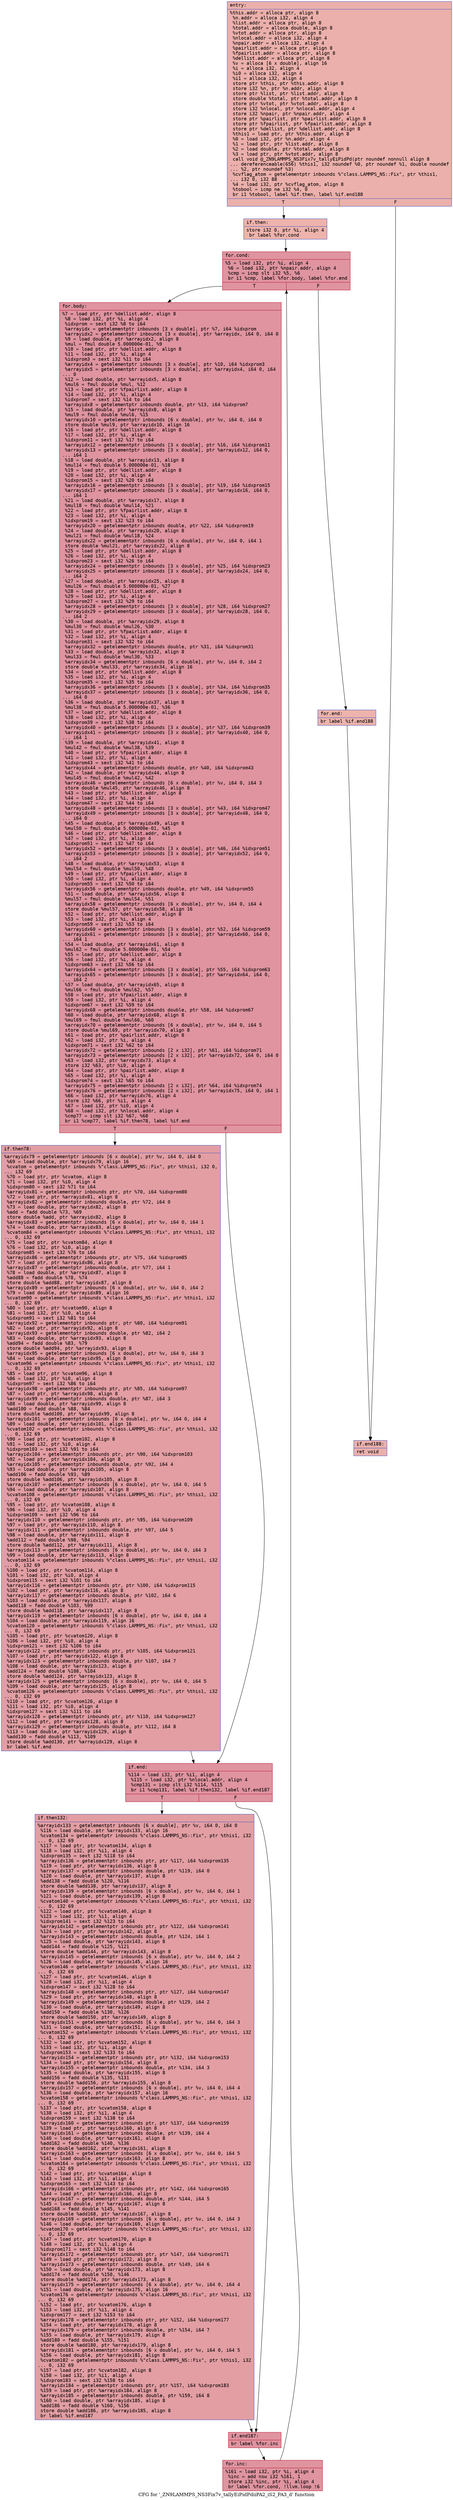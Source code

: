 digraph "CFG for '_ZN9LAMMPS_NS3Fix7v_tallyEiPidPdiiPA2_iS2_PA3_d' function" {
	label="CFG for '_ZN9LAMMPS_NS3Fix7v_tallyEiPidPdiiPA2_iS2_PA3_d' function";

	Node0x555c10ee7360 [shape=record,color="#3d50c3ff", style=filled, fillcolor="#d24b4070" fontname="Courier",label="{entry:\l|  %this.addr = alloca ptr, align 8\l  %n.addr = alloca i32, align 4\l  %list.addr = alloca ptr, align 8\l  %total.addr = alloca double, align 8\l  %vtot.addr = alloca ptr, align 8\l  %nlocal.addr = alloca i32, align 4\l  %npair.addr = alloca i32, align 4\l  %pairlist.addr = alloca ptr, align 8\l  %fpairlist.addr = alloca ptr, align 8\l  %dellist.addr = alloca ptr, align 8\l  %v = alloca [6 x double], align 16\l  %i = alloca i32, align 4\l  %i0 = alloca i32, align 4\l  %i1 = alloca i32, align 4\l  store ptr %this, ptr %this.addr, align 8\l  store i32 %n, ptr %n.addr, align 4\l  store ptr %list, ptr %list.addr, align 8\l  store double %total, ptr %total.addr, align 8\l  store ptr %vtot, ptr %vtot.addr, align 8\l  store i32 %nlocal, ptr %nlocal.addr, align 4\l  store i32 %npair, ptr %npair.addr, align 4\l  store ptr %pairlist, ptr %pairlist.addr, align 8\l  store ptr %fpairlist, ptr %fpairlist.addr, align 8\l  store ptr %dellist, ptr %dellist.addr, align 8\l  %this1 = load ptr, ptr %this.addr, align 8\l  %0 = load i32, ptr %n.addr, align 4\l  %1 = load ptr, ptr %list.addr, align 8\l  %2 = load double, ptr %total.addr, align 8\l  %3 = load ptr, ptr %vtot.addr, align 8\l  call void @_ZN9LAMMPS_NS3Fix7v_tallyEiPidPd(ptr noundef nonnull align 8\l... dereferenceable(656) %this1, i32 noundef %0, ptr noundef %1, double noundef\l... %2, ptr noundef %3)\l  %cvflag_atom = getelementptr inbounds %\"class.LAMMPS_NS::Fix\", ptr %this1,\l... i32 0, i32 88\l  %4 = load i32, ptr %cvflag_atom, align 8\l  %tobool = icmp ne i32 %4, 0\l  br i1 %tobool, label %if.then, label %if.end188\l|{<s0>T|<s1>F}}"];
	Node0x555c10ee7360:s0 -> Node0x555c10eead80[tooltip="entry -> if.then\nProbability 62.50%" ];
	Node0x555c10ee7360:s1 -> Node0x555c10eeadd0[tooltip="entry -> if.end188\nProbability 37.50%" ];
	Node0x555c10eead80 [shape=record,color="#3d50c3ff", style=filled, fillcolor="#d6524470" fontname="Courier",label="{if.then:\l|  store i32 0, ptr %i, align 4\l  br label %for.cond\l}"];
	Node0x555c10eead80 -> Node0x555c10eeaf70[tooltip="if.then -> for.cond\nProbability 100.00%" ];
	Node0x555c10eeaf70 [shape=record,color="#b70d28ff", style=filled, fillcolor="#b70d2870" fontname="Courier",label="{for.cond:\l|  %5 = load i32, ptr %i, align 4\l  %6 = load i32, ptr %npair.addr, align 4\l  %cmp = icmp slt i32 %5, %6\l  br i1 %cmp, label %for.body, label %for.end\l|{<s0>T|<s1>F}}"];
	Node0x555c10eeaf70:s0 -> Node0x555c10eeb180[tooltip="for.cond -> for.body\nProbability 96.88%" ];
	Node0x555c10eeaf70:s1 -> Node0x555c10eeb200[tooltip="for.cond -> for.end\nProbability 3.12%" ];
	Node0x555c10eeb180 [shape=record,color="#b70d28ff", style=filled, fillcolor="#b70d2870" fontname="Courier",label="{for.body:\l|  %7 = load ptr, ptr %dellist.addr, align 8\l  %8 = load i32, ptr %i, align 4\l  %idxprom = sext i32 %8 to i64\l  %arrayidx = getelementptr inbounds [3 x double], ptr %7, i64 %idxprom\l  %arrayidx2 = getelementptr inbounds [3 x double], ptr %arrayidx, i64 0, i64 0\l  %9 = load double, ptr %arrayidx2, align 8\l  %mul = fmul double 5.000000e-01, %9\l  %10 = load ptr, ptr %dellist.addr, align 8\l  %11 = load i32, ptr %i, align 4\l  %idxprom3 = sext i32 %11 to i64\l  %arrayidx4 = getelementptr inbounds [3 x double], ptr %10, i64 %idxprom3\l  %arrayidx5 = getelementptr inbounds [3 x double], ptr %arrayidx4, i64 0, i64\l... 0\l  %12 = load double, ptr %arrayidx5, align 8\l  %mul6 = fmul double %mul, %12\l  %13 = load ptr, ptr %fpairlist.addr, align 8\l  %14 = load i32, ptr %i, align 4\l  %idxprom7 = sext i32 %14 to i64\l  %arrayidx8 = getelementptr inbounds double, ptr %13, i64 %idxprom7\l  %15 = load double, ptr %arrayidx8, align 8\l  %mul9 = fmul double %mul6, %15\l  %arrayidx10 = getelementptr inbounds [6 x double], ptr %v, i64 0, i64 0\l  store double %mul9, ptr %arrayidx10, align 16\l  %16 = load ptr, ptr %dellist.addr, align 8\l  %17 = load i32, ptr %i, align 4\l  %idxprom11 = sext i32 %17 to i64\l  %arrayidx12 = getelementptr inbounds [3 x double], ptr %16, i64 %idxprom11\l  %arrayidx13 = getelementptr inbounds [3 x double], ptr %arrayidx12, i64 0,\l... i64 1\l  %18 = load double, ptr %arrayidx13, align 8\l  %mul14 = fmul double 5.000000e-01, %18\l  %19 = load ptr, ptr %dellist.addr, align 8\l  %20 = load i32, ptr %i, align 4\l  %idxprom15 = sext i32 %20 to i64\l  %arrayidx16 = getelementptr inbounds [3 x double], ptr %19, i64 %idxprom15\l  %arrayidx17 = getelementptr inbounds [3 x double], ptr %arrayidx16, i64 0,\l... i64 1\l  %21 = load double, ptr %arrayidx17, align 8\l  %mul18 = fmul double %mul14, %21\l  %22 = load ptr, ptr %fpairlist.addr, align 8\l  %23 = load i32, ptr %i, align 4\l  %idxprom19 = sext i32 %23 to i64\l  %arrayidx20 = getelementptr inbounds double, ptr %22, i64 %idxprom19\l  %24 = load double, ptr %arrayidx20, align 8\l  %mul21 = fmul double %mul18, %24\l  %arrayidx22 = getelementptr inbounds [6 x double], ptr %v, i64 0, i64 1\l  store double %mul21, ptr %arrayidx22, align 8\l  %25 = load ptr, ptr %dellist.addr, align 8\l  %26 = load i32, ptr %i, align 4\l  %idxprom23 = sext i32 %26 to i64\l  %arrayidx24 = getelementptr inbounds [3 x double], ptr %25, i64 %idxprom23\l  %arrayidx25 = getelementptr inbounds [3 x double], ptr %arrayidx24, i64 0,\l... i64 2\l  %27 = load double, ptr %arrayidx25, align 8\l  %mul26 = fmul double 5.000000e-01, %27\l  %28 = load ptr, ptr %dellist.addr, align 8\l  %29 = load i32, ptr %i, align 4\l  %idxprom27 = sext i32 %29 to i64\l  %arrayidx28 = getelementptr inbounds [3 x double], ptr %28, i64 %idxprom27\l  %arrayidx29 = getelementptr inbounds [3 x double], ptr %arrayidx28, i64 0,\l... i64 2\l  %30 = load double, ptr %arrayidx29, align 8\l  %mul30 = fmul double %mul26, %30\l  %31 = load ptr, ptr %fpairlist.addr, align 8\l  %32 = load i32, ptr %i, align 4\l  %idxprom31 = sext i32 %32 to i64\l  %arrayidx32 = getelementptr inbounds double, ptr %31, i64 %idxprom31\l  %33 = load double, ptr %arrayidx32, align 8\l  %mul33 = fmul double %mul30, %33\l  %arrayidx34 = getelementptr inbounds [6 x double], ptr %v, i64 0, i64 2\l  store double %mul33, ptr %arrayidx34, align 16\l  %34 = load ptr, ptr %dellist.addr, align 8\l  %35 = load i32, ptr %i, align 4\l  %idxprom35 = sext i32 %35 to i64\l  %arrayidx36 = getelementptr inbounds [3 x double], ptr %34, i64 %idxprom35\l  %arrayidx37 = getelementptr inbounds [3 x double], ptr %arrayidx36, i64 0,\l... i64 0\l  %36 = load double, ptr %arrayidx37, align 8\l  %mul38 = fmul double 5.000000e-01, %36\l  %37 = load ptr, ptr %dellist.addr, align 8\l  %38 = load i32, ptr %i, align 4\l  %idxprom39 = sext i32 %38 to i64\l  %arrayidx40 = getelementptr inbounds [3 x double], ptr %37, i64 %idxprom39\l  %arrayidx41 = getelementptr inbounds [3 x double], ptr %arrayidx40, i64 0,\l... i64 1\l  %39 = load double, ptr %arrayidx41, align 8\l  %mul42 = fmul double %mul38, %39\l  %40 = load ptr, ptr %fpairlist.addr, align 8\l  %41 = load i32, ptr %i, align 4\l  %idxprom43 = sext i32 %41 to i64\l  %arrayidx44 = getelementptr inbounds double, ptr %40, i64 %idxprom43\l  %42 = load double, ptr %arrayidx44, align 8\l  %mul45 = fmul double %mul42, %42\l  %arrayidx46 = getelementptr inbounds [6 x double], ptr %v, i64 0, i64 3\l  store double %mul45, ptr %arrayidx46, align 8\l  %43 = load ptr, ptr %dellist.addr, align 8\l  %44 = load i32, ptr %i, align 4\l  %idxprom47 = sext i32 %44 to i64\l  %arrayidx48 = getelementptr inbounds [3 x double], ptr %43, i64 %idxprom47\l  %arrayidx49 = getelementptr inbounds [3 x double], ptr %arrayidx48, i64 0,\l... i64 0\l  %45 = load double, ptr %arrayidx49, align 8\l  %mul50 = fmul double 5.000000e-01, %45\l  %46 = load ptr, ptr %dellist.addr, align 8\l  %47 = load i32, ptr %i, align 4\l  %idxprom51 = sext i32 %47 to i64\l  %arrayidx52 = getelementptr inbounds [3 x double], ptr %46, i64 %idxprom51\l  %arrayidx53 = getelementptr inbounds [3 x double], ptr %arrayidx52, i64 0,\l... i64 2\l  %48 = load double, ptr %arrayidx53, align 8\l  %mul54 = fmul double %mul50, %48\l  %49 = load ptr, ptr %fpairlist.addr, align 8\l  %50 = load i32, ptr %i, align 4\l  %idxprom55 = sext i32 %50 to i64\l  %arrayidx56 = getelementptr inbounds double, ptr %49, i64 %idxprom55\l  %51 = load double, ptr %arrayidx56, align 8\l  %mul57 = fmul double %mul54, %51\l  %arrayidx58 = getelementptr inbounds [6 x double], ptr %v, i64 0, i64 4\l  store double %mul57, ptr %arrayidx58, align 16\l  %52 = load ptr, ptr %dellist.addr, align 8\l  %53 = load i32, ptr %i, align 4\l  %idxprom59 = sext i32 %53 to i64\l  %arrayidx60 = getelementptr inbounds [3 x double], ptr %52, i64 %idxprom59\l  %arrayidx61 = getelementptr inbounds [3 x double], ptr %arrayidx60, i64 0,\l... i64 1\l  %54 = load double, ptr %arrayidx61, align 8\l  %mul62 = fmul double 5.000000e-01, %54\l  %55 = load ptr, ptr %dellist.addr, align 8\l  %56 = load i32, ptr %i, align 4\l  %idxprom63 = sext i32 %56 to i64\l  %arrayidx64 = getelementptr inbounds [3 x double], ptr %55, i64 %idxprom63\l  %arrayidx65 = getelementptr inbounds [3 x double], ptr %arrayidx64, i64 0,\l... i64 2\l  %57 = load double, ptr %arrayidx65, align 8\l  %mul66 = fmul double %mul62, %57\l  %58 = load ptr, ptr %fpairlist.addr, align 8\l  %59 = load i32, ptr %i, align 4\l  %idxprom67 = sext i32 %59 to i64\l  %arrayidx68 = getelementptr inbounds double, ptr %58, i64 %idxprom67\l  %60 = load double, ptr %arrayidx68, align 8\l  %mul69 = fmul double %mul66, %60\l  %arrayidx70 = getelementptr inbounds [6 x double], ptr %v, i64 0, i64 5\l  store double %mul69, ptr %arrayidx70, align 8\l  %61 = load ptr, ptr %pairlist.addr, align 8\l  %62 = load i32, ptr %i, align 4\l  %idxprom71 = sext i32 %62 to i64\l  %arrayidx72 = getelementptr inbounds [2 x i32], ptr %61, i64 %idxprom71\l  %arrayidx73 = getelementptr inbounds [2 x i32], ptr %arrayidx72, i64 0, i64 0\l  %63 = load i32, ptr %arrayidx73, align 4\l  store i32 %63, ptr %i0, align 4\l  %64 = load ptr, ptr %pairlist.addr, align 8\l  %65 = load i32, ptr %i, align 4\l  %idxprom74 = sext i32 %65 to i64\l  %arrayidx75 = getelementptr inbounds [2 x i32], ptr %64, i64 %idxprom74\l  %arrayidx76 = getelementptr inbounds [2 x i32], ptr %arrayidx75, i64 0, i64 1\l  %66 = load i32, ptr %arrayidx76, align 4\l  store i32 %66, ptr %i1, align 4\l  %67 = load i32, ptr %i0, align 4\l  %68 = load i32, ptr %nlocal.addr, align 4\l  %cmp77 = icmp slt i32 %67, %68\l  br i1 %cmp77, label %if.then78, label %if.end\l|{<s0>T|<s1>F}}"];
	Node0x555c10eeb180:s0 -> Node0x555c10ef24b0[tooltip="for.body -> if.then78\nProbability 50.00%" ];
	Node0x555c10eeb180:s1 -> Node0x555c10ef2530[tooltip="for.body -> if.end\nProbability 50.00%" ];
	Node0x555c10ef24b0 [shape=record,color="#3d50c3ff", style=filled, fillcolor="#be242e70" fontname="Courier",label="{if.then78:\l|  %arrayidx79 = getelementptr inbounds [6 x double], ptr %v, i64 0, i64 0\l  %69 = load double, ptr %arrayidx79, align 16\l  %cvatom = getelementptr inbounds %\"class.LAMMPS_NS::Fix\", ptr %this1, i32 0,\l... i32 69\l  %70 = load ptr, ptr %cvatom, align 8\l  %71 = load i32, ptr %i0, align 4\l  %idxprom80 = sext i32 %71 to i64\l  %arrayidx81 = getelementptr inbounds ptr, ptr %70, i64 %idxprom80\l  %72 = load ptr, ptr %arrayidx81, align 8\l  %arrayidx82 = getelementptr inbounds double, ptr %72, i64 0\l  %73 = load double, ptr %arrayidx82, align 8\l  %add = fadd double %73, %69\l  store double %add, ptr %arrayidx82, align 8\l  %arrayidx83 = getelementptr inbounds [6 x double], ptr %v, i64 0, i64 1\l  %74 = load double, ptr %arrayidx83, align 8\l  %cvatom84 = getelementptr inbounds %\"class.LAMMPS_NS::Fix\", ptr %this1, i32\l... 0, i32 69\l  %75 = load ptr, ptr %cvatom84, align 8\l  %76 = load i32, ptr %i0, align 4\l  %idxprom85 = sext i32 %76 to i64\l  %arrayidx86 = getelementptr inbounds ptr, ptr %75, i64 %idxprom85\l  %77 = load ptr, ptr %arrayidx86, align 8\l  %arrayidx87 = getelementptr inbounds double, ptr %77, i64 1\l  %78 = load double, ptr %arrayidx87, align 8\l  %add88 = fadd double %78, %74\l  store double %add88, ptr %arrayidx87, align 8\l  %arrayidx89 = getelementptr inbounds [6 x double], ptr %v, i64 0, i64 2\l  %79 = load double, ptr %arrayidx89, align 16\l  %cvatom90 = getelementptr inbounds %\"class.LAMMPS_NS::Fix\", ptr %this1, i32\l... 0, i32 69\l  %80 = load ptr, ptr %cvatom90, align 8\l  %81 = load i32, ptr %i0, align 4\l  %idxprom91 = sext i32 %81 to i64\l  %arrayidx92 = getelementptr inbounds ptr, ptr %80, i64 %idxprom91\l  %82 = load ptr, ptr %arrayidx92, align 8\l  %arrayidx93 = getelementptr inbounds double, ptr %82, i64 2\l  %83 = load double, ptr %arrayidx93, align 8\l  %add94 = fadd double %83, %79\l  store double %add94, ptr %arrayidx93, align 8\l  %arrayidx95 = getelementptr inbounds [6 x double], ptr %v, i64 0, i64 3\l  %84 = load double, ptr %arrayidx95, align 8\l  %cvatom96 = getelementptr inbounds %\"class.LAMMPS_NS::Fix\", ptr %this1, i32\l... 0, i32 69\l  %85 = load ptr, ptr %cvatom96, align 8\l  %86 = load i32, ptr %i0, align 4\l  %idxprom97 = sext i32 %86 to i64\l  %arrayidx98 = getelementptr inbounds ptr, ptr %85, i64 %idxprom97\l  %87 = load ptr, ptr %arrayidx98, align 8\l  %arrayidx99 = getelementptr inbounds double, ptr %87, i64 3\l  %88 = load double, ptr %arrayidx99, align 8\l  %add100 = fadd double %88, %84\l  store double %add100, ptr %arrayidx99, align 8\l  %arrayidx101 = getelementptr inbounds [6 x double], ptr %v, i64 0, i64 4\l  %89 = load double, ptr %arrayidx101, align 16\l  %cvatom102 = getelementptr inbounds %\"class.LAMMPS_NS::Fix\", ptr %this1, i32\l... 0, i32 69\l  %90 = load ptr, ptr %cvatom102, align 8\l  %91 = load i32, ptr %i0, align 4\l  %idxprom103 = sext i32 %91 to i64\l  %arrayidx104 = getelementptr inbounds ptr, ptr %90, i64 %idxprom103\l  %92 = load ptr, ptr %arrayidx104, align 8\l  %arrayidx105 = getelementptr inbounds double, ptr %92, i64 4\l  %93 = load double, ptr %arrayidx105, align 8\l  %add106 = fadd double %93, %89\l  store double %add106, ptr %arrayidx105, align 8\l  %arrayidx107 = getelementptr inbounds [6 x double], ptr %v, i64 0, i64 5\l  %94 = load double, ptr %arrayidx107, align 8\l  %cvatom108 = getelementptr inbounds %\"class.LAMMPS_NS::Fix\", ptr %this1, i32\l... 0, i32 69\l  %95 = load ptr, ptr %cvatom108, align 8\l  %96 = load i32, ptr %i0, align 4\l  %idxprom109 = sext i32 %96 to i64\l  %arrayidx110 = getelementptr inbounds ptr, ptr %95, i64 %idxprom109\l  %97 = load ptr, ptr %arrayidx110, align 8\l  %arrayidx111 = getelementptr inbounds double, ptr %97, i64 5\l  %98 = load double, ptr %arrayidx111, align 8\l  %add112 = fadd double %98, %94\l  store double %add112, ptr %arrayidx111, align 8\l  %arrayidx113 = getelementptr inbounds [6 x double], ptr %v, i64 0, i64 3\l  %99 = load double, ptr %arrayidx113, align 8\l  %cvatom114 = getelementptr inbounds %\"class.LAMMPS_NS::Fix\", ptr %this1, i32\l... 0, i32 69\l  %100 = load ptr, ptr %cvatom114, align 8\l  %101 = load i32, ptr %i0, align 4\l  %idxprom115 = sext i32 %101 to i64\l  %arrayidx116 = getelementptr inbounds ptr, ptr %100, i64 %idxprom115\l  %102 = load ptr, ptr %arrayidx116, align 8\l  %arrayidx117 = getelementptr inbounds double, ptr %102, i64 6\l  %103 = load double, ptr %arrayidx117, align 8\l  %add118 = fadd double %103, %99\l  store double %add118, ptr %arrayidx117, align 8\l  %arrayidx119 = getelementptr inbounds [6 x double], ptr %v, i64 0, i64 4\l  %104 = load double, ptr %arrayidx119, align 16\l  %cvatom120 = getelementptr inbounds %\"class.LAMMPS_NS::Fix\", ptr %this1, i32\l... 0, i32 69\l  %105 = load ptr, ptr %cvatom120, align 8\l  %106 = load i32, ptr %i0, align 4\l  %idxprom121 = sext i32 %106 to i64\l  %arrayidx122 = getelementptr inbounds ptr, ptr %105, i64 %idxprom121\l  %107 = load ptr, ptr %arrayidx122, align 8\l  %arrayidx123 = getelementptr inbounds double, ptr %107, i64 7\l  %108 = load double, ptr %arrayidx123, align 8\l  %add124 = fadd double %108, %104\l  store double %add124, ptr %arrayidx123, align 8\l  %arrayidx125 = getelementptr inbounds [6 x double], ptr %v, i64 0, i64 5\l  %109 = load double, ptr %arrayidx125, align 8\l  %cvatom126 = getelementptr inbounds %\"class.LAMMPS_NS::Fix\", ptr %this1, i32\l... 0, i32 69\l  %110 = load ptr, ptr %cvatom126, align 8\l  %111 = load i32, ptr %i0, align 4\l  %idxprom127 = sext i32 %111 to i64\l  %arrayidx128 = getelementptr inbounds ptr, ptr %110, i64 %idxprom127\l  %112 = load ptr, ptr %arrayidx128, align 8\l  %arrayidx129 = getelementptr inbounds double, ptr %112, i64 8\l  %113 = load double, ptr %arrayidx129, align 8\l  %add130 = fadd double %113, %109\l  store double %add130, ptr %arrayidx129, align 8\l  br label %if.end\l}"];
	Node0x555c10ef24b0 -> Node0x555c10ef2530[tooltip="if.then78 -> if.end\nProbability 100.00%" ];
	Node0x555c10ef2530 [shape=record,color="#b70d28ff", style=filled, fillcolor="#b70d2870" fontname="Courier",label="{if.end:\l|  %114 = load i32, ptr %i1, align 4\l  %115 = load i32, ptr %nlocal.addr, align 4\l  %cmp131 = icmp slt i32 %114, %115\l  br i1 %cmp131, label %if.then132, label %if.end187\l|{<s0>T|<s1>F}}"];
	Node0x555c10ef2530:s0 -> Node0x555c10eac620[tooltip="if.end -> if.then132\nProbability 50.00%" ];
	Node0x555c10ef2530:s1 -> Node0x555c10eac6a0[tooltip="if.end -> if.end187\nProbability 50.00%" ];
	Node0x555c10eac620 [shape=record,color="#3d50c3ff", style=filled, fillcolor="#be242e70" fontname="Courier",label="{if.then132:\l|  %arrayidx133 = getelementptr inbounds [6 x double], ptr %v, i64 0, i64 0\l  %116 = load double, ptr %arrayidx133, align 16\l  %cvatom134 = getelementptr inbounds %\"class.LAMMPS_NS::Fix\", ptr %this1, i32\l... 0, i32 69\l  %117 = load ptr, ptr %cvatom134, align 8\l  %118 = load i32, ptr %i1, align 4\l  %idxprom135 = sext i32 %118 to i64\l  %arrayidx136 = getelementptr inbounds ptr, ptr %117, i64 %idxprom135\l  %119 = load ptr, ptr %arrayidx136, align 8\l  %arrayidx137 = getelementptr inbounds double, ptr %119, i64 0\l  %120 = load double, ptr %arrayidx137, align 8\l  %add138 = fadd double %120, %116\l  store double %add138, ptr %arrayidx137, align 8\l  %arrayidx139 = getelementptr inbounds [6 x double], ptr %v, i64 0, i64 1\l  %121 = load double, ptr %arrayidx139, align 8\l  %cvatom140 = getelementptr inbounds %\"class.LAMMPS_NS::Fix\", ptr %this1, i32\l... 0, i32 69\l  %122 = load ptr, ptr %cvatom140, align 8\l  %123 = load i32, ptr %i1, align 4\l  %idxprom141 = sext i32 %123 to i64\l  %arrayidx142 = getelementptr inbounds ptr, ptr %122, i64 %idxprom141\l  %124 = load ptr, ptr %arrayidx142, align 8\l  %arrayidx143 = getelementptr inbounds double, ptr %124, i64 1\l  %125 = load double, ptr %arrayidx143, align 8\l  %add144 = fadd double %125, %121\l  store double %add144, ptr %arrayidx143, align 8\l  %arrayidx145 = getelementptr inbounds [6 x double], ptr %v, i64 0, i64 2\l  %126 = load double, ptr %arrayidx145, align 16\l  %cvatom146 = getelementptr inbounds %\"class.LAMMPS_NS::Fix\", ptr %this1, i32\l... 0, i32 69\l  %127 = load ptr, ptr %cvatom146, align 8\l  %128 = load i32, ptr %i1, align 4\l  %idxprom147 = sext i32 %128 to i64\l  %arrayidx148 = getelementptr inbounds ptr, ptr %127, i64 %idxprom147\l  %129 = load ptr, ptr %arrayidx148, align 8\l  %arrayidx149 = getelementptr inbounds double, ptr %129, i64 2\l  %130 = load double, ptr %arrayidx149, align 8\l  %add150 = fadd double %130, %126\l  store double %add150, ptr %arrayidx149, align 8\l  %arrayidx151 = getelementptr inbounds [6 x double], ptr %v, i64 0, i64 3\l  %131 = load double, ptr %arrayidx151, align 8\l  %cvatom152 = getelementptr inbounds %\"class.LAMMPS_NS::Fix\", ptr %this1, i32\l... 0, i32 69\l  %132 = load ptr, ptr %cvatom152, align 8\l  %133 = load i32, ptr %i1, align 4\l  %idxprom153 = sext i32 %133 to i64\l  %arrayidx154 = getelementptr inbounds ptr, ptr %132, i64 %idxprom153\l  %134 = load ptr, ptr %arrayidx154, align 8\l  %arrayidx155 = getelementptr inbounds double, ptr %134, i64 3\l  %135 = load double, ptr %arrayidx155, align 8\l  %add156 = fadd double %135, %131\l  store double %add156, ptr %arrayidx155, align 8\l  %arrayidx157 = getelementptr inbounds [6 x double], ptr %v, i64 0, i64 4\l  %136 = load double, ptr %arrayidx157, align 16\l  %cvatom158 = getelementptr inbounds %\"class.LAMMPS_NS::Fix\", ptr %this1, i32\l... 0, i32 69\l  %137 = load ptr, ptr %cvatom158, align 8\l  %138 = load i32, ptr %i1, align 4\l  %idxprom159 = sext i32 %138 to i64\l  %arrayidx160 = getelementptr inbounds ptr, ptr %137, i64 %idxprom159\l  %139 = load ptr, ptr %arrayidx160, align 8\l  %arrayidx161 = getelementptr inbounds double, ptr %139, i64 4\l  %140 = load double, ptr %arrayidx161, align 8\l  %add162 = fadd double %140, %136\l  store double %add162, ptr %arrayidx161, align 8\l  %arrayidx163 = getelementptr inbounds [6 x double], ptr %v, i64 0, i64 5\l  %141 = load double, ptr %arrayidx163, align 8\l  %cvatom164 = getelementptr inbounds %\"class.LAMMPS_NS::Fix\", ptr %this1, i32\l... 0, i32 69\l  %142 = load ptr, ptr %cvatom164, align 8\l  %143 = load i32, ptr %i1, align 4\l  %idxprom165 = sext i32 %143 to i64\l  %arrayidx166 = getelementptr inbounds ptr, ptr %142, i64 %idxprom165\l  %144 = load ptr, ptr %arrayidx166, align 8\l  %arrayidx167 = getelementptr inbounds double, ptr %144, i64 5\l  %145 = load double, ptr %arrayidx167, align 8\l  %add168 = fadd double %145, %141\l  store double %add168, ptr %arrayidx167, align 8\l  %arrayidx169 = getelementptr inbounds [6 x double], ptr %v, i64 0, i64 3\l  %146 = load double, ptr %arrayidx169, align 8\l  %cvatom170 = getelementptr inbounds %\"class.LAMMPS_NS::Fix\", ptr %this1, i32\l... 0, i32 69\l  %147 = load ptr, ptr %cvatom170, align 8\l  %148 = load i32, ptr %i1, align 4\l  %idxprom171 = sext i32 %148 to i64\l  %arrayidx172 = getelementptr inbounds ptr, ptr %147, i64 %idxprom171\l  %149 = load ptr, ptr %arrayidx172, align 8\l  %arrayidx173 = getelementptr inbounds double, ptr %149, i64 6\l  %150 = load double, ptr %arrayidx173, align 8\l  %add174 = fadd double %150, %146\l  store double %add174, ptr %arrayidx173, align 8\l  %arrayidx175 = getelementptr inbounds [6 x double], ptr %v, i64 0, i64 4\l  %151 = load double, ptr %arrayidx175, align 16\l  %cvatom176 = getelementptr inbounds %\"class.LAMMPS_NS::Fix\", ptr %this1, i32\l... 0, i32 69\l  %152 = load ptr, ptr %cvatom176, align 8\l  %153 = load i32, ptr %i1, align 4\l  %idxprom177 = sext i32 %153 to i64\l  %arrayidx178 = getelementptr inbounds ptr, ptr %152, i64 %idxprom177\l  %154 = load ptr, ptr %arrayidx178, align 8\l  %arrayidx179 = getelementptr inbounds double, ptr %154, i64 7\l  %155 = load double, ptr %arrayidx179, align 8\l  %add180 = fadd double %155, %151\l  store double %add180, ptr %arrayidx179, align 8\l  %arrayidx181 = getelementptr inbounds [6 x double], ptr %v, i64 0, i64 5\l  %156 = load double, ptr %arrayidx181, align 8\l  %cvatom182 = getelementptr inbounds %\"class.LAMMPS_NS::Fix\", ptr %this1, i32\l... 0, i32 69\l  %157 = load ptr, ptr %cvatom182, align 8\l  %158 = load i32, ptr %i1, align 4\l  %idxprom183 = sext i32 %158 to i64\l  %arrayidx184 = getelementptr inbounds ptr, ptr %157, i64 %idxprom183\l  %159 = load ptr, ptr %arrayidx184, align 8\l  %arrayidx185 = getelementptr inbounds double, ptr %159, i64 8\l  %160 = load double, ptr %arrayidx185, align 8\l  %add186 = fadd double %160, %156\l  store double %add186, ptr %arrayidx185, align 8\l  br label %if.end187\l}"];
	Node0x555c10eac620 -> Node0x555c10eac6a0[tooltip="if.then132 -> if.end187\nProbability 100.00%" ];
	Node0x555c10eac6a0 [shape=record,color="#b70d28ff", style=filled, fillcolor="#b70d2870" fontname="Courier",label="{if.end187:\l|  br label %for.inc\l}"];
	Node0x555c10eac6a0 -> Node0x555c10eb1bf0[tooltip="if.end187 -> for.inc\nProbability 100.00%" ];
	Node0x555c10eb1bf0 [shape=record,color="#b70d28ff", style=filled, fillcolor="#b70d2870" fontname="Courier",label="{for.inc:\l|  %161 = load i32, ptr %i, align 4\l  %inc = add nsw i32 %161, 1\l  store i32 %inc, ptr %i, align 4\l  br label %for.cond, !llvm.loop !6\l}"];
	Node0x555c10eb1bf0 -> Node0x555c10eeaf70[tooltip="for.inc -> for.cond\nProbability 100.00%" ];
	Node0x555c10eeb200 [shape=record,color="#3d50c3ff", style=filled, fillcolor="#d6524470" fontname="Courier",label="{for.end:\l|  br label %if.end188\l}"];
	Node0x555c10eeb200 -> Node0x555c10eeadd0[tooltip="for.end -> if.end188\nProbability 100.00%" ];
	Node0x555c10eeadd0 [shape=record,color="#3d50c3ff", style=filled, fillcolor="#d24b4070" fontname="Courier",label="{if.end188:\l|  ret void\l}"];
}
